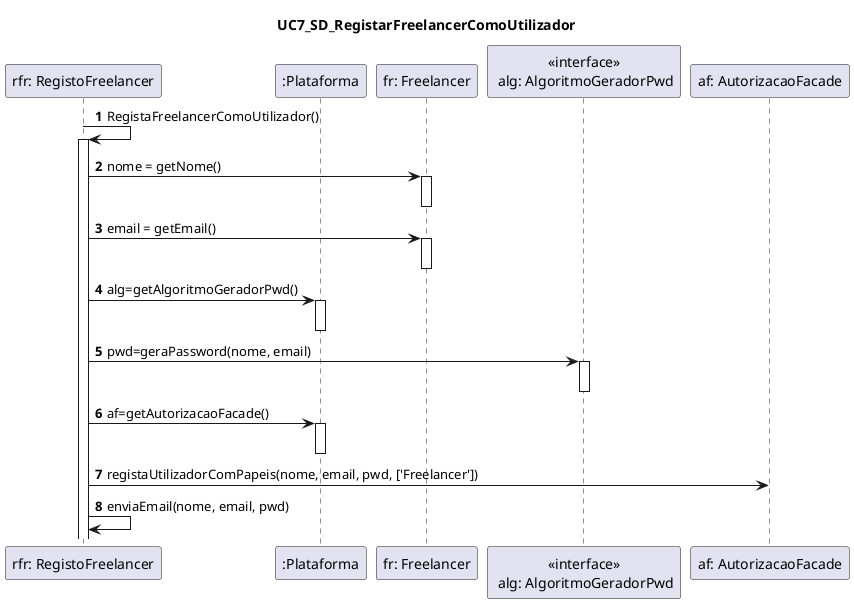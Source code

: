 @startuml
autonumber
title UC7_SD_RegistarFreelancerComoUtilizador
participant "rfr: RegistoFreelancer" as RF
participant ":Plataforma" as PLAT

participant "fr: Freelancer" as FR
participant "<<interface>>\n alg: AlgoritmoGeradorPwd" as PASS
participant "af: AutorizacaoFacade" as AF

RF -> RF: RegistaFreelancerComoUtilizador()

activate RF
RF -> FR: nome = getNome()
activate FR
deactivate FR

RF -> FR: email = getEmail()
activate FR
deactivate FR

RF -> PLAT: alg=getAlgoritmoGeradorPwd()
activate PLAT
deactivate PLAT

RF -> PASS: pwd=geraPassword(nome, email)
activate PASS
deactivate PASS

RF -> PLAT: af=getAutorizacaoFacade()
activate PLAT
deactivate PLAT

RF -> AF : registaUtilizadorComPapeis(nome, email, pwd, ['Freelancer'])
deactivate AF


RF -> RF : enviaEmail(nome, email, pwd)


@enduml